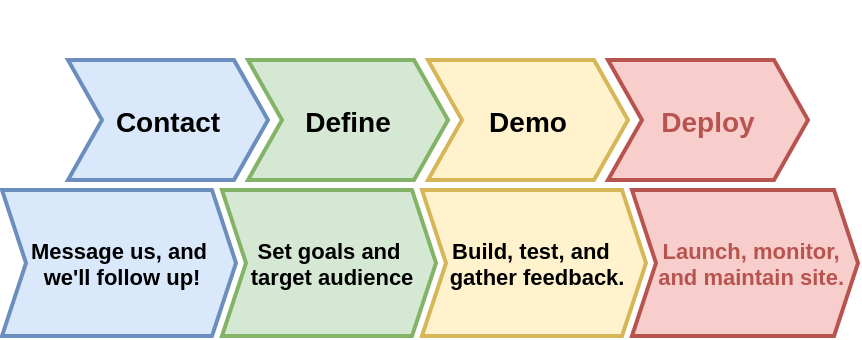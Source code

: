 <mxfile border="50" scale="3" compressed="false" locked="false" version="24.8.4">
  <diagram name="Blank" id="YmL12bMKpDGza6XwsDPr">
    <mxGraphModel dx="1434" dy="722" grid="0" gridSize="10" guides="1" tooltips="1" connect="1" arrows="1" fold="1" page="1" pageScale="1" pageWidth="827" pageHeight="1169" background="none" math="1" shadow="0">
      <root>
        <mxCell id="X5NqExCQtvZxIxQ7pmgY-0" />
        <mxCell id="1" parent="X5NqExCQtvZxIxQ7pmgY-0" />
        <mxCell id="NjAqU9Y5rHBkyYTPuW-a-1" value="" style="swimlane;fontStyle=2;childLayout=stackLayout;horizontal=1;startSize=20;fillColor=none;horizontalStack=1;resizeParent=1;resizeParentMax=0;resizeLast=0;collapsible=0;marginBottom=0;swimlaneFillColor=none;strokeColor=none;fontFamily=Helvetica;fontSize=14;fontColor=#BABABA;points=[];verticalAlign=middle;stackBorder=10;stackSpacing=-10;resizable=1;" parent="1" vertex="1">
          <mxGeometry x="221" y="110" width="300" height="100" as="geometry" />
        </mxCell>
        <mxCell id="NjAqU9Y5rHBkyYTPuW-a-2" value="Define" style="shape=step;perimeter=stepPerimeter;strokeColor=#82b366;fontFamily=Helvetica;fontSize=14;fillColor=#d5e8d4;fixedSize=1;size=17;fontStyle=1;strokeWidth=2;spacingTop=0;points=[];" parent="NjAqU9Y5rHBkyYTPuW-a-1" vertex="1">
          <mxGeometry x="10" y="30" width="100" height="60" as="geometry" />
        </mxCell>
        <mxCell id="NjAqU9Y5rHBkyYTPuW-a-4" value="Demo" style="shape=step;perimeter=stepPerimeter;fontFamily=Helvetica;fontSize=14;fixedSize=1;size=17;fontStyle=1;strokeWidth=2;spacingTop=0;points=[];fillColor=#fff2cc;strokeColor=#d6b656;" parent="NjAqU9Y5rHBkyYTPuW-a-1" vertex="1">
          <mxGeometry x="100" y="30" width="100" height="60" as="geometry" />
        </mxCell>
        <mxCell id="NjAqU9Y5rHBkyYTPuW-a-5" value="Deploy" style="shape=step;perimeter=stepPerimeter;strokeColor=#B85450;fontFamily=Helvetica;fontSize=14;fontColor=#B85450;fillColor=#f8cecc;fixedSize=1;size=17;fontStyle=1;strokeWidth=2;spacingTop=0;points=[];" parent="NjAqU9Y5rHBkyYTPuW-a-1" vertex="1">
          <mxGeometry x="190" y="30" width="100" height="60" as="geometry" />
        </mxCell>
        <mxCell id="0Lt0FZe-Nc1CYKFT6Muo-1" value="Set goals and&#xa; target audience" style="shape=step;perimeter=stepPerimeter;strokeColor=#82b366;fontFamily=Helvetica;fontSize=11;fillColor=#d5e8d4;fixedSize=1;size=12;fontStyle=1;strokeWidth=2;spacingTop=0;points=[];spacing=4;" vertex="1" parent="1">
          <mxGeometry x="218" y="205" width="107" height="73" as="geometry" />
        </mxCell>
        <mxCell id="0Lt0FZe-Nc1CYKFT6Muo-2" value="&#xa;Message us, and&#xa; we&#39;ll follow up!&#xa;" style="shape=step;perimeter=stepPerimeter;strokeColor=#6c8ebf;fontFamily=Helvetica;fontSize=11;fillColor=#dae8fc;fixedSize=1;size=12;fontStyle=1;strokeWidth=2;spacingTop=0;points=[];spacing=10;" vertex="1" parent="1">
          <mxGeometry x="108" y="205" width="117" height="73" as="geometry" />
        </mxCell>
        <mxCell id="0Lt0FZe-Nc1CYKFT6Muo-3" value="Build, test, and &#xa; gather feedback." style="shape=step;perimeter=stepPerimeter;fontFamily=Helvetica;fontSize=11;fixedSize=1;size=12;fontStyle=1;strokeWidth=2;spacingTop=0;points=[];fillColor=#fff2cc;strokeColor=#d6b656;" vertex="1" parent="1">
          <mxGeometry x="318" y="205" width="112" height="73" as="geometry" />
        </mxCell>
        <mxCell id="0Lt0FZe-Nc1CYKFT6Muo-4" value="  Launch, monitor,&#xa;  and maintain site." style="shape=step;perimeter=stepPerimeter;strokeColor=#B85450;fontFamily=Helvetica;fontSize=11;fontColor=#B85450;fillColor=#f8cecc;fixedSize=1;size=12;fontStyle=1;strokeWidth=2;spacingTop=0;points=[];" vertex="1" parent="1">
          <mxGeometry x="423" y="205" width="113" height="73" as="geometry" />
        </mxCell>
        <mxCell id="NjAqU9Y5rHBkyYTPuW-a-3" value="Contact" style="shape=step;perimeter=stepPerimeter;strokeColor=#6c8ebf;fontFamily=Helvetica;fontSize=14;fillColor=#dae8fc;fixedSize=1;size=17;fontStyle=1;strokeWidth=2;spacingTop=0;points=[];" parent="1" vertex="1">
          <mxGeometry x="141" y="140" width="100" height="60" as="geometry" />
        </mxCell>
      </root>
    </mxGraphModel>
  </diagram>
</mxfile>
